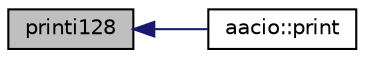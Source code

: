 digraph "printi128"
{
  edge [fontname="Helvetica",fontsize="10",labelfontname="Helvetica",labelfontsize="10"];
  node [fontname="Helvetica",fontsize="10",shape=record];
  rankdir="LR";
  Node6 [label="printi128",height=0.2,width=0.4,color="black", fillcolor="grey75", style="filled", fontcolor="black"];
  Node6 -> Node7 [dir="back",color="midnightblue",fontsize="10",style="solid"];
  Node7 [label="aacio::print",height=0.2,width=0.4,color="black", fillcolor="white", style="filled",URL="$print_8hpp.html#a8961c915f35d0c45c98d70801631a48a",tooltip="Prints uint128 struct. "];
}

